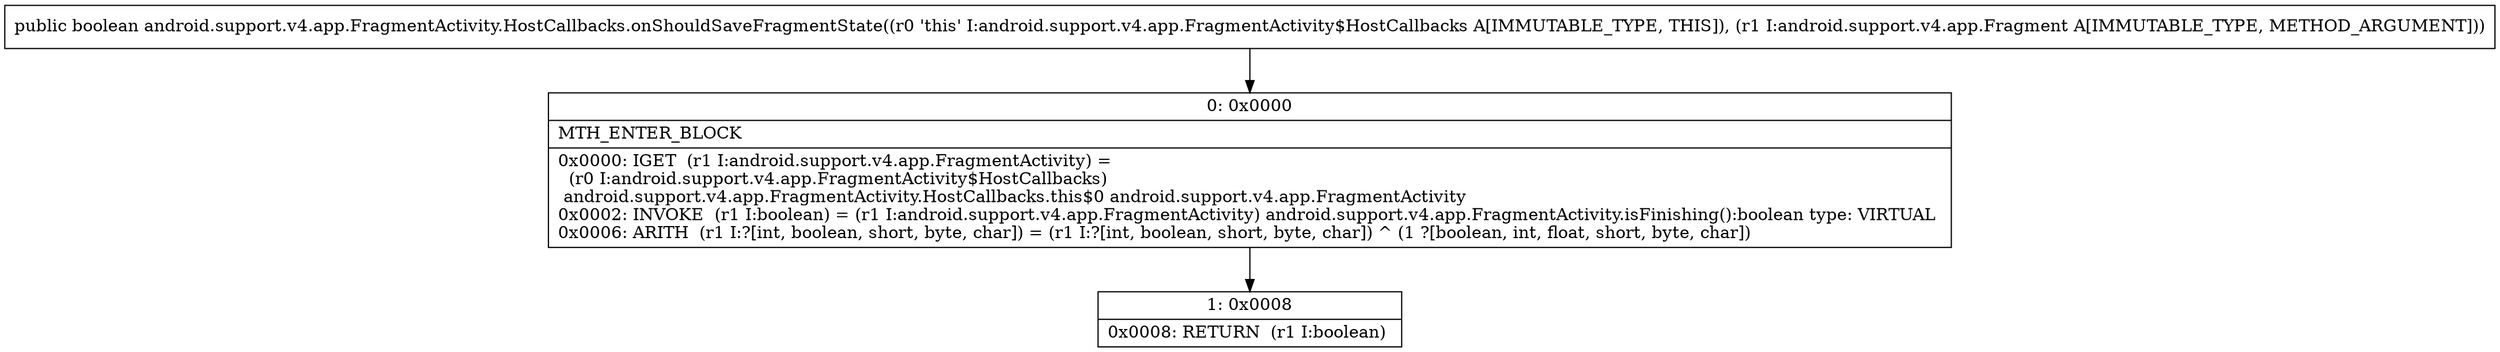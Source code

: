 digraph "CFG forandroid.support.v4.app.FragmentActivity.HostCallbacks.onShouldSaveFragmentState(Landroid\/support\/v4\/app\/Fragment;)Z" {
Node_0 [shape=record,label="{0\:\ 0x0000|MTH_ENTER_BLOCK\l|0x0000: IGET  (r1 I:android.support.v4.app.FragmentActivity) = \l  (r0 I:android.support.v4.app.FragmentActivity$HostCallbacks)\l android.support.v4.app.FragmentActivity.HostCallbacks.this$0 android.support.v4.app.FragmentActivity \l0x0002: INVOKE  (r1 I:boolean) = (r1 I:android.support.v4.app.FragmentActivity) android.support.v4.app.FragmentActivity.isFinishing():boolean type: VIRTUAL \l0x0006: ARITH  (r1 I:?[int, boolean, short, byte, char]) = (r1 I:?[int, boolean, short, byte, char]) ^ (1 ?[boolean, int, float, short, byte, char]) \l}"];
Node_1 [shape=record,label="{1\:\ 0x0008|0x0008: RETURN  (r1 I:boolean) \l}"];
MethodNode[shape=record,label="{public boolean android.support.v4.app.FragmentActivity.HostCallbacks.onShouldSaveFragmentState((r0 'this' I:android.support.v4.app.FragmentActivity$HostCallbacks A[IMMUTABLE_TYPE, THIS]), (r1 I:android.support.v4.app.Fragment A[IMMUTABLE_TYPE, METHOD_ARGUMENT])) }"];
MethodNode -> Node_0;
Node_0 -> Node_1;
}


